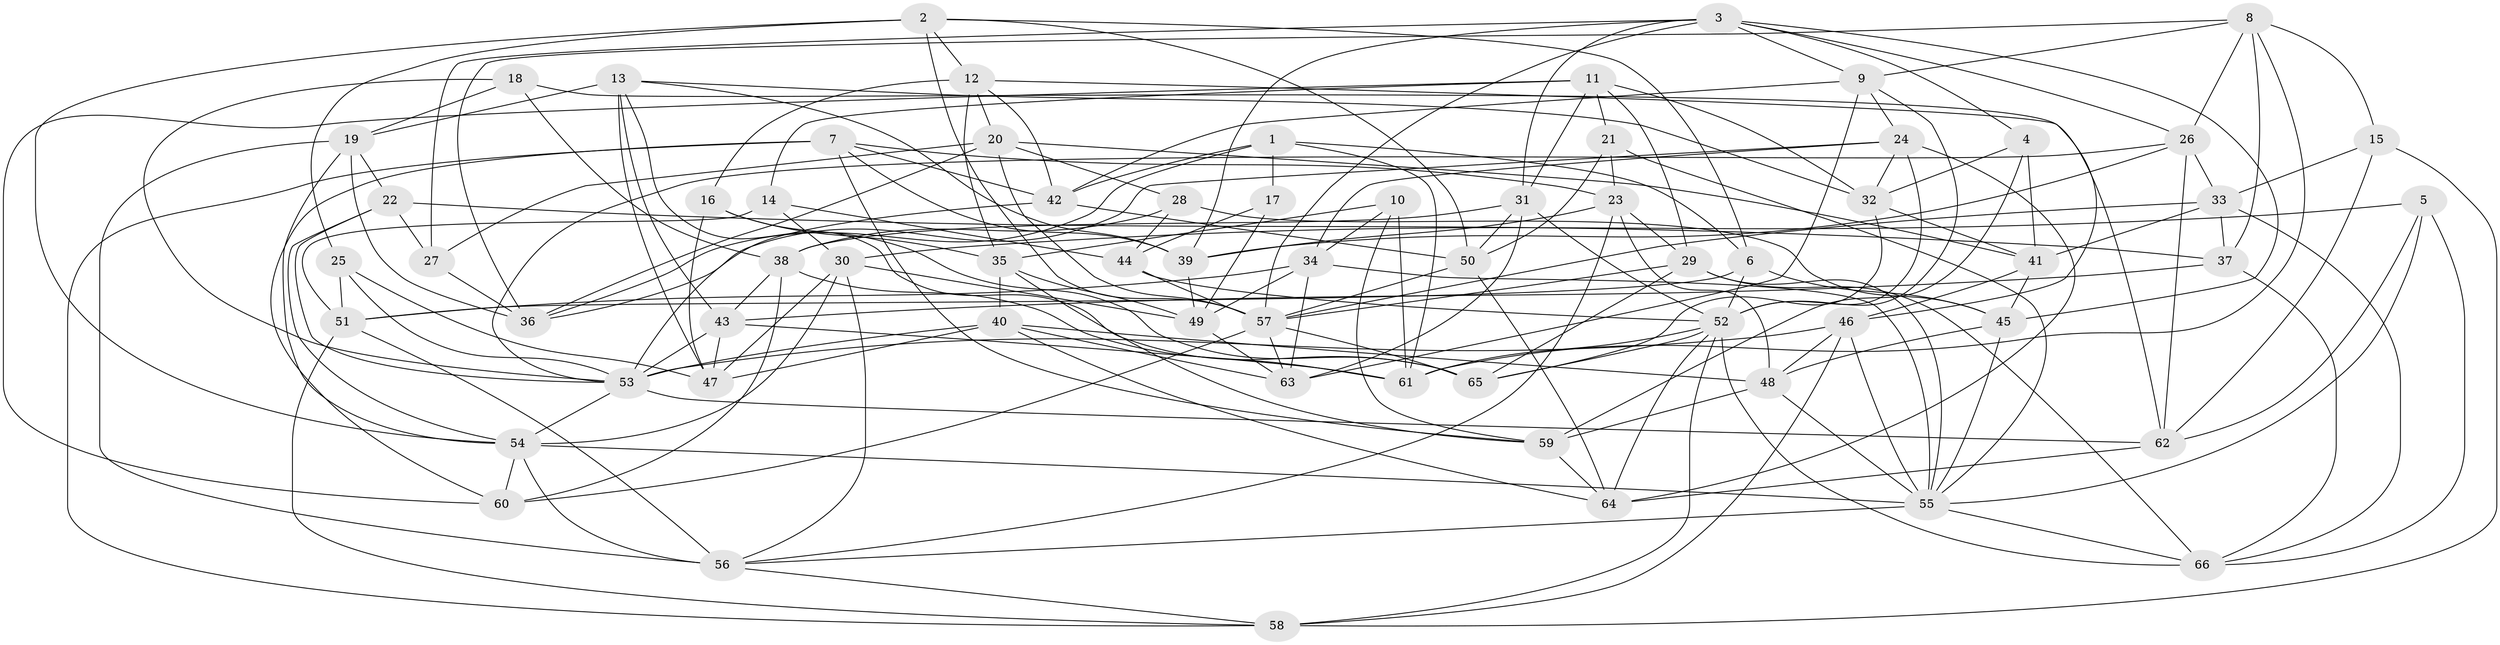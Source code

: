 // original degree distribution, {4: 1.0}
// Generated by graph-tools (version 1.1) at 2025/27/03/09/25 03:27:01]
// undirected, 66 vertices, 193 edges
graph export_dot {
graph [start="1"]
  node [color=gray90,style=filled];
  1;
  2;
  3;
  4;
  5;
  6;
  7;
  8;
  9;
  10;
  11;
  12;
  13;
  14;
  15;
  16;
  17;
  18;
  19;
  20;
  21;
  22;
  23;
  24;
  25;
  26;
  27;
  28;
  29;
  30;
  31;
  32;
  33;
  34;
  35;
  36;
  37;
  38;
  39;
  40;
  41;
  42;
  43;
  44;
  45;
  46;
  47;
  48;
  49;
  50;
  51;
  52;
  53;
  54;
  55;
  56;
  57;
  58;
  59;
  60;
  61;
  62;
  63;
  64;
  65;
  66;
  1 -- 6 [weight=2.0];
  1 -- 17 [weight=1.0];
  1 -- 36 [weight=1.0];
  1 -- 42 [weight=1.0];
  1 -- 61 [weight=1.0];
  2 -- 6 [weight=1.0];
  2 -- 12 [weight=1.0];
  2 -- 25 [weight=1.0];
  2 -- 50 [weight=1.0];
  2 -- 54 [weight=1.0];
  2 -- 57 [weight=1.0];
  3 -- 4 [weight=1.0];
  3 -- 9 [weight=1.0];
  3 -- 26 [weight=1.0];
  3 -- 27 [weight=1.0];
  3 -- 31 [weight=1.0];
  3 -- 39 [weight=1.0];
  3 -- 45 [weight=1.0];
  3 -- 57 [weight=1.0];
  4 -- 32 [weight=1.0];
  4 -- 41 [weight=1.0];
  4 -- 59 [weight=1.0];
  5 -- 30 [weight=1.0];
  5 -- 55 [weight=1.0];
  5 -- 62 [weight=1.0];
  5 -- 66 [weight=1.0];
  6 -- 45 [weight=1.0];
  6 -- 51 [weight=1.0];
  6 -- 52 [weight=1.0];
  7 -- 23 [weight=1.0];
  7 -- 39 [weight=1.0];
  7 -- 42 [weight=1.0];
  7 -- 58 [weight=1.0];
  7 -- 59 [weight=1.0];
  7 -- 60 [weight=1.0];
  8 -- 9 [weight=1.0];
  8 -- 15 [weight=1.0];
  8 -- 26 [weight=1.0];
  8 -- 36 [weight=1.0];
  8 -- 37 [weight=1.0];
  8 -- 61 [weight=1.0];
  9 -- 24 [weight=1.0];
  9 -- 42 [weight=1.0];
  9 -- 52 [weight=1.0];
  9 -- 63 [weight=1.0];
  10 -- 34 [weight=1.0];
  10 -- 35 [weight=1.0];
  10 -- 59 [weight=1.0];
  10 -- 61 [weight=1.0];
  11 -- 14 [weight=1.0];
  11 -- 21 [weight=1.0];
  11 -- 29 [weight=1.0];
  11 -- 31 [weight=1.0];
  11 -- 32 [weight=1.0];
  11 -- 60 [weight=1.0];
  12 -- 16 [weight=1.0];
  12 -- 20 [weight=1.0];
  12 -- 35 [weight=1.0];
  12 -- 42 [weight=1.0];
  12 -- 46 [weight=1.0];
  13 -- 19 [weight=1.0];
  13 -- 32 [weight=1.0];
  13 -- 39 [weight=1.0];
  13 -- 43 [weight=1.0];
  13 -- 47 [weight=1.0];
  13 -- 65 [weight=1.0];
  14 -- 30 [weight=1.0];
  14 -- 44 [weight=1.0];
  14 -- 51 [weight=1.0];
  15 -- 33 [weight=1.0];
  15 -- 58 [weight=1.0];
  15 -- 62 [weight=1.0];
  16 -- 35 [weight=1.0];
  16 -- 47 [weight=1.0];
  16 -- 65 [weight=1.0];
  17 -- 44 [weight=2.0];
  17 -- 49 [weight=1.0];
  18 -- 19 [weight=1.0];
  18 -- 38 [weight=1.0];
  18 -- 53 [weight=1.0];
  18 -- 62 [weight=1.0];
  19 -- 22 [weight=1.0];
  19 -- 36 [weight=1.0];
  19 -- 54 [weight=1.0];
  19 -- 56 [weight=1.0];
  20 -- 27 [weight=1.0];
  20 -- 28 [weight=1.0];
  20 -- 36 [weight=1.0];
  20 -- 41 [weight=1.0];
  20 -- 57 [weight=1.0];
  21 -- 23 [weight=1.0];
  21 -- 50 [weight=1.0];
  21 -- 55 [weight=1.0];
  22 -- 27 [weight=1.0];
  22 -- 37 [weight=2.0];
  22 -- 53 [weight=1.0];
  22 -- 54 [weight=1.0];
  23 -- 29 [weight=1.0];
  23 -- 39 [weight=1.0];
  23 -- 48 [weight=1.0];
  23 -- 56 [weight=1.0];
  24 -- 32 [weight=1.0];
  24 -- 34 [weight=1.0];
  24 -- 36 [weight=1.0];
  24 -- 52 [weight=1.0];
  24 -- 64 [weight=1.0];
  25 -- 47 [weight=1.0];
  25 -- 51 [weight=1.0];
  25 -- 53 [weight=1.0];
  26 -- 33 [weight=1.0];
  26 -- 39 [weight=1.0];
  26 -- 53 [weight=1.0];
  26 -- 62 [weight=1.0];
  27 -- 36 [weight=1.0];
  28 -- 38 [weight=1.0];
  28 -- 44 [weight=1.0];
  28 -- 45 [weight=1.0];
  29 -- 55 [weight=1.0];
  29 -- 57 [weight=1.0];
  29 -- 65 [weight=1.0];
  29 -- 66 [weight=1.0];
  30 -- 47 [weight=1.0];
  30 -- 49 [weight=1.0];
  30 -- 54 [weight=1.0];
  30 -- 56 [weight=1.0];
  31 -- 38 [weight=1.0];
  31 -- 50 [weight=1.0];
  31 -- 52 [weight=1.0];
  31 -- 63 [weight=1.0];
  32 -- 41 [weight=1.0];
  32 -- 65 [weight=1.0];
  33 -- 37 [weight=1.0];
  33 -- 41 [weight=1.0];
  33 -- 57 [weight=1.0];
  33 -- 66 [weight=1.0];
  34 -- 49 [weight=1.0];
  34 -- 51 [weight=1.0];
  34 -- 55 [weight=1.0];
  34 -- 63 [weight=1.0];
  35 -- 40 [weight=1.0];
  35 -- 49 [weight=1.0];
  35 -- 59 [weight=1.0];
  37 -- 43 [weight=1.0];
  37 -- 66 [weight=1.0];
  38 -- 43 [weight=1.0];
  38 -- 60 [weight=1.0];
  38 -- 61 [weight=1.0];
  39 -- 49 [weight=1.0];
  40 -- 47 [weight=1.0];
  40 -- 48 [weight=1.0];
  40 -- 53 [weight=1.0];
  40 -- 63 [weight=1.0];
  40 -- 64 [weight=1.0];
  41 -- 45 [weight=1.0];
  41 -- 46 [weight=1.0];
  42 -- 50 [weight=1.0];
  42 -- 53 [weight=1.0];
  43 -- 47 [weight=1.0];
  43 -- 53 [weight=1.0];
  43 -- 61 [weight=1.0];
  44 -- 52 [weight=1.0];
  44 -- 57 [weight=1.0];
  45 -- 48 [weight=1.0];
  45 -- 55 [weight=1.0];
  46 -- 48 [weight=1.0];
  46 -- 53 [weight=1.0];
  46 -- 55 [weight=1.0];
  46 -- 58 [weight=1.0];
  48 -- 55 [weight=1.0];
  48 -- 59 [weight=1.0];
  49 -- 63 [weight=1.0];
  50 -- 57 [weight=1.0];
  50 -- 64 [weight=1.0];
  51 -- 56 [weight=1.0];
  51 -- 58 [weight=1.0];
  52 -- 58 [weight=1.0];
  52 -- 61 [weight=1.0];
  52 -- 64 [weight=1.0];
  52 -- 65 [weight=1.0];
  52 -- 66 [weight=1.0];
  53 -- 54 [weight=1.0];
  53 -- 62 [weight=1.0];
  54 -- 55 [weight=1.0];
  54 -- 56 [weight=2.0];
  54 -- 60 [weight=2.0];
  55 -- 56 [weight=1.0];
  55 -- 66 [weight=1.0];
  56 -- 58 [weight=1.0];
  57 -- 60 [weight=1.0];
  57 -- 63 [weight=1.0];
  57 -- 65 [weight=1.0];
  59 -- 64 [weight=1.0];
  62 -- 64 [weight=1.0];
}
